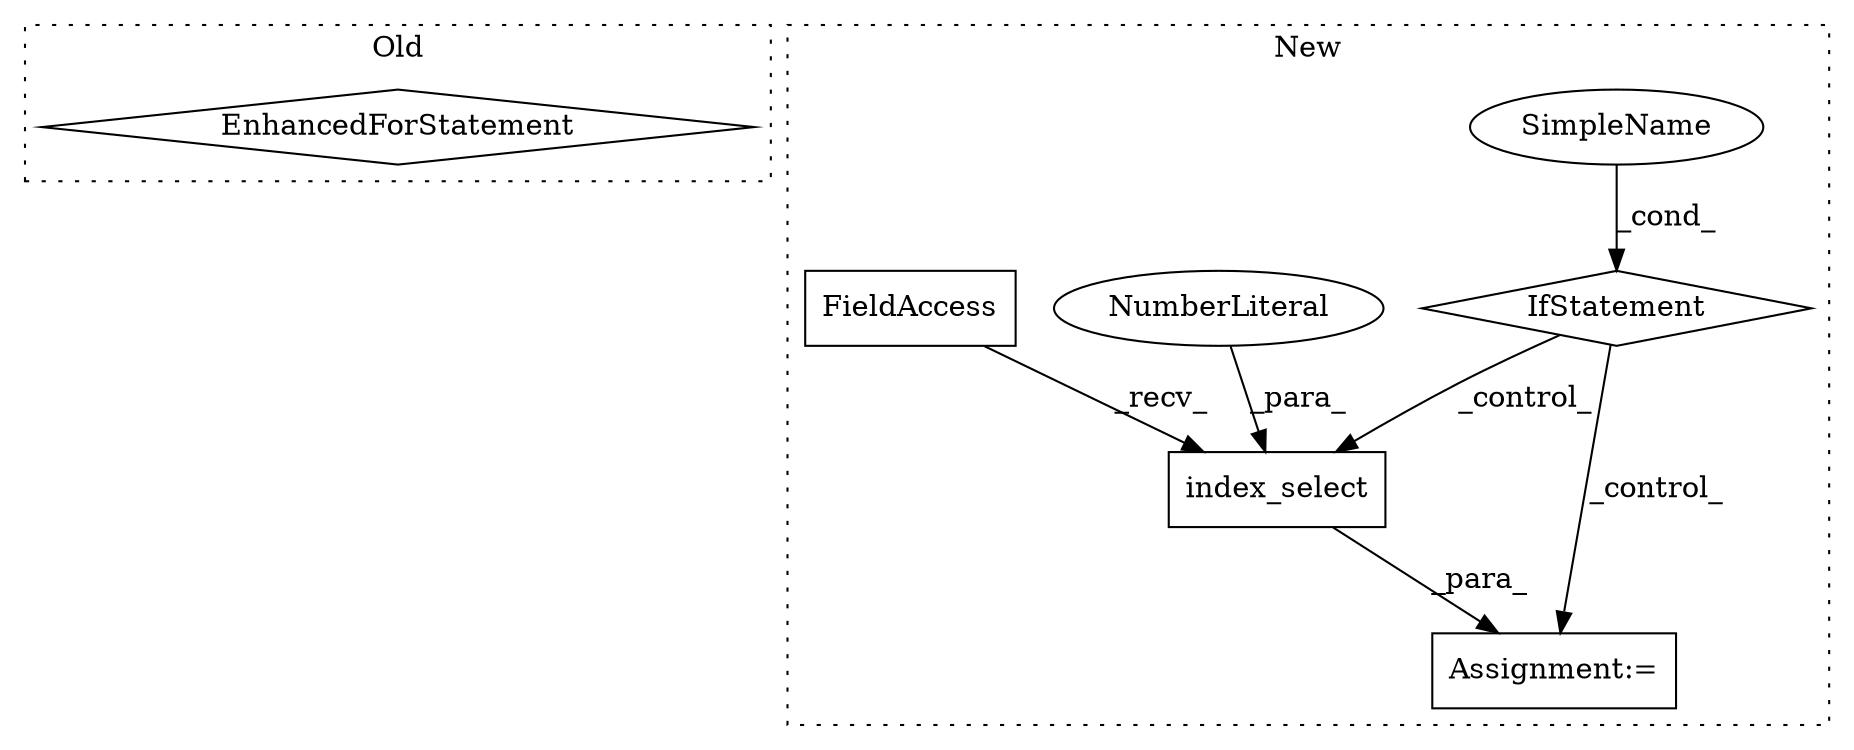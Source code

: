 digraph G {
subgraph cluster0 {
1 [label="EnhancedForStatement" a="70" s="3517,3607" l="63,2" shape="diamond"];
label = "Old";
style="dotted";
}
subgraph cluster1 {
2 [label="index_select" a="32" s="3637,3675" l="13,1" shape="box"];
3 [label="NumberLiteral" a="34" s="3650" l="1" shape="ellipse"];
4 [label="Assignment:=" a="7" s="3620" l="1" shape="box"];
5 [label="IfStatement" a="25" s="3484,3514" l="4,2" shape="diamond"];
6 [label="SimpleName" a="42" s="" l="" shape="ellipse"];
7 [label="FieldAccess" a="22" s="3621" l="15" shape="box"];
label = "New";
style="dotted";
}
2 -> 4 [label="_para_"];
3 -> 2 [label="_para_"];
5 -> 2 [label="_control_"];
5 -> 4 [label="_control_"];
6 -> 5 [label="_cond_"];
7 -> 2 [label="_recv_"];
}
